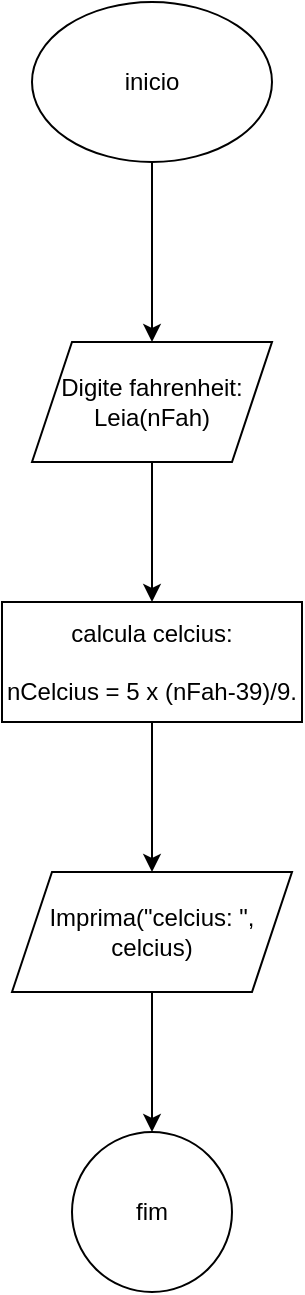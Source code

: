 <mxfile version="24.7.7">
  <diagram name="Página-1" id="dW1IPNl7gS8OCoIvdJSG">
    <mxGraphModel dx="1434" dy="780" grid="1" gridSize="10" guides="1" tooltips="1" connect="1" arrows="1" fold="1" page="1" pageScale="1" pageWidth="827" pageHeight="1169" math="0" shadow="0">
      <root>
        <mxCell id="0" />
        <mxCell id="1" parent="0" />
        <mxCell id="wpDygDohY5x1tJzmD2KG-3" value="" style="edgeStyle=orthogonalEdgeStyle;rounded=0;orthogonalLoop=1;jettySize=auto;html=1;" edge="1" parent="1" source="wpDygDohY5x1tJzmD2KG-1" target="wpDygDohY5x1tJzmD2KG-2">
          <mxGeometry relative="1" as="geometry" />
        </mxCell>
        <mxCell id="wpDygDohY5x1tJzmD2KG-1" value="inicio" style="ellipse;whiteSpace=wrap;html=1;" vertex="1" parent="1">
          <mxGeometry x="330" y="120" width="120" height="80" as="geometry" />
        </mxCell>
        <mxCell id="wpDygDohY5x1tJzmD2KG-5" value="" style="edgeStyle=orthogonalEdgeStyle;rounded=0;orthogonalLoop=1;jettySize=auto;html=1;" edge="1" parent="1" source="wpDygDohY5x1tJzmD2KG-2" target="wpDygDohY5x1tJzmD2KG-4">
          <mxGeometry relative="1" as="geometry" />
        </mxCell>
        <mxCell id="wpDygDohY5x1tJzmD2KG-2" value="Digite fahrenheit:&lt;div&gt;Leia(nFah)&lt;/div&gt;" style="shape=parallelogram;perimeter=parallelogramPerimeter;whiteSpace=wrap;html=1;fixedSize=1;" vertex="1" parent="1">
          <mxGeometry x="330" y="290" width="120" height="60" as="geometry" />
        </mxCell>
        <mxCell id="wpDygDohY5x1tJzmD2KG-9" value="" style="edgeStyle=orthogonalEdgeStyle;rounded=0;orthogonalLoop=1;jettySize=auto;html=1;" edge="1" parent="1" source="wpDygDohY5x1tJzmD2KG-4" target="wpDygDohY5x1tJzmD2KG-8">
          <mxGeometry relative="1" as="geometry" />
        </mxCell>
        <mxCell id="wpDygDohY5x1tJzmD2KG-4" value="calcula celcius:&lt;div&gt;&lt;br&gt;&lt;/div&gt;&lt;div&gt;nCelcius = 5 x (nFah-39)/9.&lt;/div&gt;" style="whiteSpace=wrap;html=1;" vertex="1" parent="1">
          <mxGeometry x="315" y="420" width="150" height="60" as="geometry" />
        </mxCell>
        <mxCell id="wpDygDohY5x1tJzmD2KG-11" value="" style="edgeStyle=orthogonalEdgeStyle;rounded=0;orthogonalLoop=1;jettySize=auto;html=1;" edge="1" parent="1" source="wpDygDohY5x1tJzmD2KG-8" target="wpDygDohY5x1tJzmD2KG-10">
          <mxGeometry relative="1" as="geometry" />
        </mxCell>
        <mxCell id="wpDygDohY5x1tJzmD2KG-8" value="Imprima(&quot;celcius: &quot;, celcius)" style="shape=parallelogram;perimeter=parallelogramPerimeter;whiteSpace=wrap;html=1;fixedSize=1;" vertex="1" parent="1">
          <mxGeometry x="320" y="555" width="140" height="60" as="geometry" />
        </mxCell>
        <mxCell id="wpDygDohY5x1tJzmD2KG-10" value="fim" style="ellipse;whiteSpace=wrap;html=1;" vertex="1" parent="1">
          <mxGeometry x="350" y="685" width="80" height="80" as="geometry" />
        </mxCell>
      </root>
    </mxGraphModel>
  </diagram>
</mxfile>
